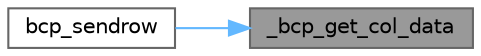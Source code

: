 digraph "_bcp_get_col_data"
{
 // LATEX_PDF_SIZE
  bgcolor="transparent";
  edge [fontname=Helvetica,fontsize=10,labelfontname=Helvetica,labelfontsize=10];
  node [fontname=Helvetica,fontsize=10,shape=box,height=0.2,width=0.4];
  rankdir="RL";
  Node1 [id="Node000001",label="_bcp_get_col_data",height=0.2,width=0.4,color="gray40", fillcolor="grey60", style="filled", fontcolor="black",tooltip="For a bcp in from program variables, get the data from the host variable."];
  Node1 -> Node2 [id="edge1_Node000001_Node000002",dir="back",color="steelblue1",style="solid",tooltip=" "];
  Node2 [id="Node000002",label="bcp_sendrow",height=0.2,width=0.4,color="grey40", fillcolor="white", style="filled",URL="$a00565.html#gaf1130ac97f6af55e86ec70b0aa4f5b40",tooltip="Write data in host variables to the table."];
}
